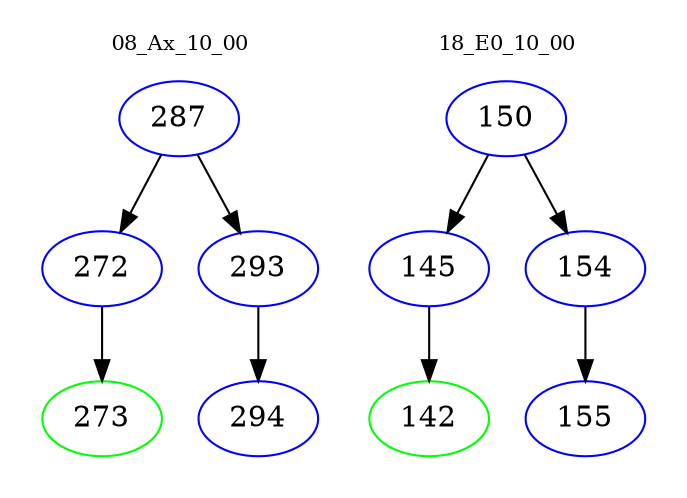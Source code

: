 digraph{
subgraph cluster_0 {
color = white
label = "08_Ax_10_00";
fontsize=10;
T0_287 [label="287", color="blue"]
T0_287 -> T0_272 [color="black"]
T0_272 [label="272", color="blue"]
T0_272 -> T0_273 [color="black"]
T0_273 [label="273", color="green"]
T0_287 -> T0_293 [color="black"]
T0_293 [label="293", color="blue"]
T0_293 -> T0_294 [color="black"]
T0_294 [label="294", color="blue"]
}
subgraph cluster_1 {
color = white
label = "18_E0_10_00";
fontsize=10;
T1_150 [label="150", color="blue"]
T1_150 -> T1_145 [color="black"]
T1_145 [label="145", color="blue"]
T1_145 -> T1_142 [color="black"]
T1_142 [label="142", color="green"]
T1_150 -> T1_154 [color="black"]
T1_154 [label="154", color="blue"]
T1_154 -> T1_155 [color="black"]
T1_155 [label="155", color="blue"]
}
}
